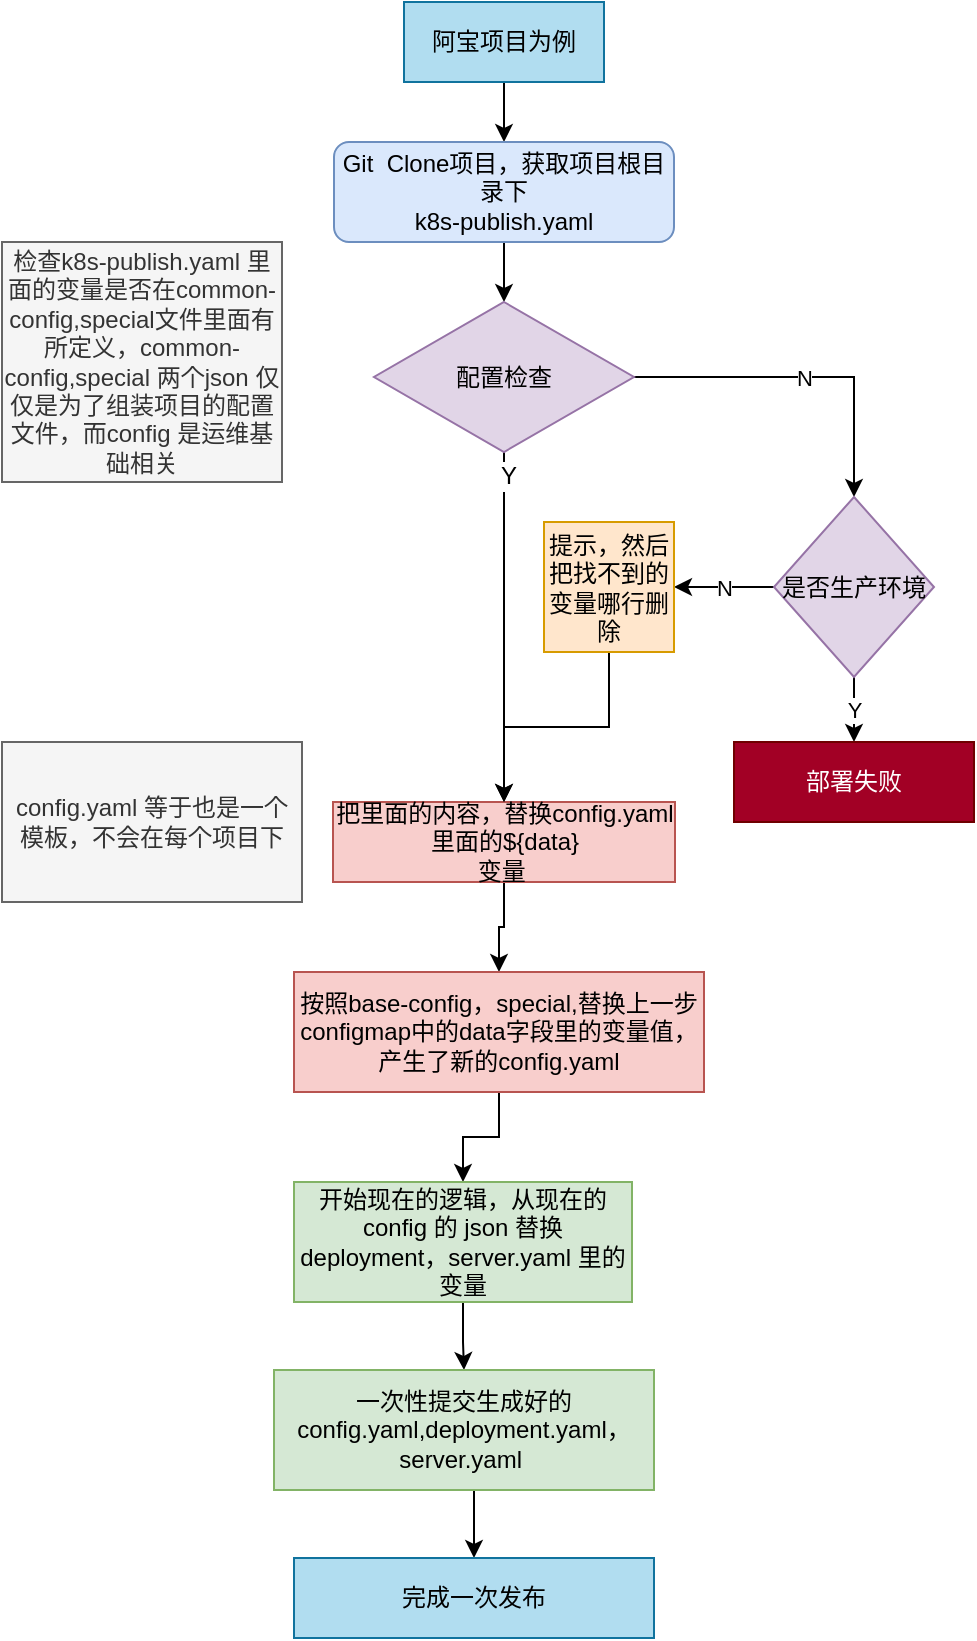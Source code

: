 <mxfile version="10.8.9" type="github"><diagram name="Ã¦ÂÂÃ§Â»Â­Ã¥ÂÂÃ¥Â¸ÂÃ¦ÂÂÃ¤Â½Â³Ã¥Â®ÂÃ¨Â·Âµ" id="c7558073-3199-34d8-9f00-42111426c3f3"><mxGraphModel dx="754" dy="435" grid="1" gridSize="10" guides="1" tooltips="1" connect="1" arrows="1" fold="1" page="1" pageScale="1" pageWidth="826" pageHeight="1169" background="#ffffff" math="0" shadow="0"><root><mxCell id="0"/><mxCell id="1" parent="0"/><mxCell id="j17lErusbJFJsdA7YiMM-98" style="edgeStyle=orthogonalEdgeStyle;rounded=0;orthogonalLoop=1;jettySize=auto;html=1;exitX=0.5;exitY=1;exitDx=0;exitDy=0;entryX=0.5;entryY=0;entryDx=0;entryDy=0;" parent="1" source="j17lErusbJFJsdA7YiMM-96" target="j17lErusbJFJsdA7YiMM-97" edge="1"><mxGeometry relative="1" as="geometry"/></mxCell><mxCell id="j17lErusbJFJsdA7YiMM-96" value="阿宝项目为例" style="rounded=0;whiteSpace=wrap;html=1;fillColor=#b1ddf0;strokeColor=#10739e;" parent="1" vertex="1"><mxGeometry x="395" y="70" width="100" height="40" as="geometry"/></mxCell><mxCell id="Ui27p9h3xcPegrUlRqIy-18" style="edgeStyle=orthogonalEdgeStyle;rounded=0;orthogonalLoop=1;jettySize=auto;html=1;exitX=0.5;exitY=1;exitDx=0;exitDy=0;" edge="1" parent="1" source="j17lErusbJFJsdA7YiMM-97" target="Ui27p9h3xcPegrUlRqIy-2"><mxGeometry relative="1" as="geometry"/></mxCell><mxCell id="j17lErusbJFJsdA7YiMM-97" value="Git&amp;nbsp; Clone项目，获取项目根目录下&lt;br&gt;k8s-publish.yaml&lt;br&gt;" style="rounded=1;whiteSpace=wrap;html=1;fillColor=#dae8fc;strokeColor=#6c8ebf;" parent="1" vertex="1"><mxGeometry x="360" y="140" width="170" height="50" as="geometry"/></mxCell><mxCell id="j17lErusbJFJsdA7YiMM-103" style="edgeStyle=orthogonalEdgeStyle;rounded=0;orthogonalLoop=1;jettySize=auto;html=1;exitX=0.5;exitY=1;exitDx=0;exitDy=0;entryX=0.5;entryY=0;entryDx=0;entryDy=0;" parent="1" source="j17lErusbJFJsdA7YiMM-100" target="j17lErusbJFJsdA7YiMM-102" edge="1"><mxGeometry relative="1" as="geometry"/></mxCell><mxCell id="j17lErusbJFJsdA7YiMM-100" value="把里面的内容，替换config.yaml 里面的${data}&lt;br&gt;变量&amp;nbsp;" style="rounded=0;whiteSpace=wrap;html=1;fillColor=#f8cecc;strokeColor=#b85450;" parent="1" vertex="1"><mxGeometry x="359.5" y="470" width="171" height="40" as="geometry"/></mxCell><mxCell id="j17lErusbJFJsdA7YiMM-108" style="edgeStyle=orthogonalEdgeStyle;rounded=0;orthogonalLoop=1;jettySize=auto;html=1;exitX=0.5;exitY=1;exitDx=0;exitDy=0;entryX=0.5;entryY=0;entryDx=0;entryDy=0;" parent="1" source="j17lErusbJFJsdA7YiMM-102" target="j17lErusbJFJsdA7YiMM-104" edge="1"><mxGeometry relative="1" as="geometry"/></mxCell><mxCell id="j17lErusbJFJsdA7YiMM-102" value="按照base-config，special,替换上一步configmap中的data字段里的变量值，产生了新的config.yaml" style="rounded=0;whiteSpace=wrap;html=1;fillColor=#f8cecc;strokeColor=#b85450;" parent="1" vertex="1"><mxGeometry x="340" y="555" width="205" height="60" as="geometry"/></mxCell><mxCell id="j17lErusbJFJsdA7YiMM-110" style="edgeStyle=orthogonalEdgeStyle;rounded=0;orthogonalLoop=1;jettySize=auto;html=1;exitX=0.5;exitY=1;exitDx=0;exitDy=0;" parent="1" source="j17lErusbJFJsdA7YiMM-104" target="j17lErusbJFJsdA7YiMM-109" edge="1"><mxGeometry relative="1" as="geometry"/></mxCell><mxCell id="j17lErusbJFJsdA7YiMM-104" value="开始现在的逻辑，从现在的config 的 json 替换deployment，server.yaml 里的变量" style="rounded=0;whiteSpace=wrap;html=1;fillColor=#d5e8d4;strokeColor=#82b366;" parent="1" vertex="1"><mxGeometry x="340" y="660" width="169" height="60" as="geometry"/></mxCell><mxCell id="j17lErusbJFJsdA7YiMM-114" style="edgeStyle=orthogonalEdgeStyle;rounded=0;orthogonalLoop=1;jettySize=auto;html=1;exitX=0.5;exitY=1;exitDx=0;exitDy=0;entryX=0.5;entryY=0;entryDx=0;entryDy=0;" parent="1" source="j17lErusbJFJsdA7YiMM-109" target="j17lErusbJFJsdA7YiMM-113" edge="1"><mxGeometry relative="1" as="geometry"/></mxCell><mxCell id="j17lErusbJFJsdA7YiMM-109" value="一次性提交生成好的config.yaml,deployment.yaml，server.yaml&amp;nbsp;&lt;br&gt;" style="rounded=0;whiteSpace=wrap;html=1;fillColor=#d5e8d4;strokeColor=#82b366;" parent="1" vertex="1"><mxGeometry x="330" y="754" width="190" height="60" as="geometry"/></mxCell><mxCell id="j17lErusbJFJsdA7YiMM-113" value="完成一次发布" style="rounded=0;whiteSpace=wrap;html=1;fillColor=#b1ddf0;strokeColor=#10739e;" parent="1" vertex="1"><mxGeometry x="340" y="848" width="180" height="40" as="geometry"/></mxCell><mxCell id="Ui27p9h3xcPegrUlRqIy-7" style="edgeStyle=orthogonalEdgeStyle;rounded=0;orthogonalLoop=1;jettySize=auto;html=1;exitX=0.5;exitY=1;exitDx=0;exitDy=0;entryX=0.5;entryY=0;entryDx=0;entryDy=0;" edge="1" parent="1" source="Ui27p9h3xcPegrUlRqIy-2" target="j17lErusbJFJsdA7YiMM-100"><mxGeometry relative="1" as="geometry"><mxPoint x="455" y="440" as="targetPoint"/></mxGeometry></mxCell><mxCell id="Ui27p9h3xcPegrUlRqIy-27" value="Y" style="text;html=1;resizable=0;points=[];align=center;verticalAlign=middle;labelBackgroundColor=#ffffff;" vertex="1" connectable="0" parent="Ui27p9h3xcPegrUlRqIy-7"><mxGeometry x="-0.867" y="2" relative="1" as="geometry"><mxPoint as="offset"/></mxGeometry></mxCell><mxCell id="Ui27p9h3xcPegrUlRqIy-24" value="N" style="edgeStyle=orthogonalEdgeStyle;rounded=0;orthogonalLoop=1;jettySize=auto;html=1;exitX=1;exitY=0.5;exitDx=0;exitDy=0;entryX=0.5;entryY=0;entryDx=0;entryDy=0;" edge="1" parent="1" source="Ui27p9h3xcPegrUlRqIy-2" target="Ui27p9h3xcPegrUlRqIy-14"><mxGeometry relative="1" as="geometry"/></mxCell><mxCell id="Ui27p9h3xcPegrUlRqIy-2" value="配置检查" style="rhombus;whiteSpace=wrap;html=1;fillColor=#e1d5e7;strokeColor=#9673a6;" vertex="1" parent="1"><mxGeometry x="380" y="220" width="130" height="75" as="geometry"/></mxCell><mxCell id="Ui27p9h3xcPegrUlRqIy-4" value="检查k8s-publish.yaml 里面的变量是否在common-config,special文件里面有所定义，common-config,special 两个json 仅仅是为了组装项目的配置文件，而config 是运维基础相关" style="text;html=1;strokeColor=#666666;fillColor=#f5f5f5;align=center;verticalAlign=middle;whiteSpace=wrap;rounded=0;fontColor=#333333;" vertex="1" parent="1"><mxGeometry x="194" y="190" width="140" height="120" as="geometry"/></mxCell><mxCell id="Ui27p9h3xcPegrUlRqIy-21" value="Y" style="edgeStyle=orthogonalEdgeStyle;rounded=0;orthogonalLoop=1;jettySize=auto;html=1;exitX=0.5;exitY=1;exitDx=0;exitDy=0;" edge="1" parent="1" source="Ui27p9h3xcPegrUlRqIy-14" target="Ui27p9h3xcPegrUlRqIy-20"><mxGeometry relative="1" as="geometry"/></mxCell><mxCell id="Ui27p9h3xcPegrUlRqIy-33" value="N" style="edgeStyle=orthogonalEdgeStyle;rounded=0;orthogonalLoop=1;jettySize=auto;html=1;exitX=0;exitY=0.5;exitDx=0;exitDy=0;entryX=1;entryY=0.5;entryDx=0;entryDy=0;" edge="1" parent="1" source="Ui27p9h3xcPegrUlRqIy-14" target="Ui27p9h3xcPegrUlRqIy-32"><mxGeometry relative="1" as="geometry"/></mxCell><mxCell id="Ui27p9h3xcPegrUlRqIy-14" value="是否生产环境" style="rhombus;whiteSpace=wrap;html=1;fillColor=#e1d5e7;strokeColor=#9673a6;" vertex="1" parent="1"><mxGeometry x="580" y="317.5" width="80" height="90" as="geometry"/></mxCell><mxCell id="Ui27p9h3xcPegrUlRqIy-20" value="部署失败" style="rounded=0;whiteSpace=wrap;html=1;fillColor=#a20025;strokeColor=#6F0000;fontColor=#ffffff;" vertex="1" parent="1"><mxGeometry x="560" y="440" width="120" height="40" as="geometry"/></mxCell><mxCell id="Ui27p9h3xcPegrUlRqIy-31" value="config.yaml 等于也是一个模板，不会在每个项目下" style="text;html=1;strokeColor=#666666;fillColor=#f5f5f5;align=center;verticalAlign=middle;whiteSpace=wrap;rounded=0;fontColor=#333333;" vertex="1" parent="1"><mxGeometry x="194" y="440" width="150" height="80" as="geometry"/></mxCell><mxCell id="Ui27p9h3xcPegrUlRqIy-34" style="edgeStyle=orthogonalEdgeStyle;rounded=0;orthogonalLoop=1;jettySize=auto;html=1;exitX=0.5;exitY=1;exitDx=0;exitDy=0;entryX=0.5;entryY=0;entryDx=0;entryDy=0;" edge="1" parent="1" source="Ui27p9h3xcPegrUlRqIy-32" target="j17lErusbJFJsdA7YiMM-100"><mxGeometry relative="1" as="geometry"/></mxCell><mxCell id="Ui27p9h3xcPegrUlRqIy-32" value="提示，然后把找不到的变量哪行删除" style="whiteSpace=wrap;html=1;aspect=fixed;fillColor=#ffe6cc;strokeColor=#d79b00;" vertex="1" parent="1"><mxGeometry x="465" y="330" width="65" height="65" as="geometry"/></mxCell></root></mxGraphModel></diagram></mxfile>